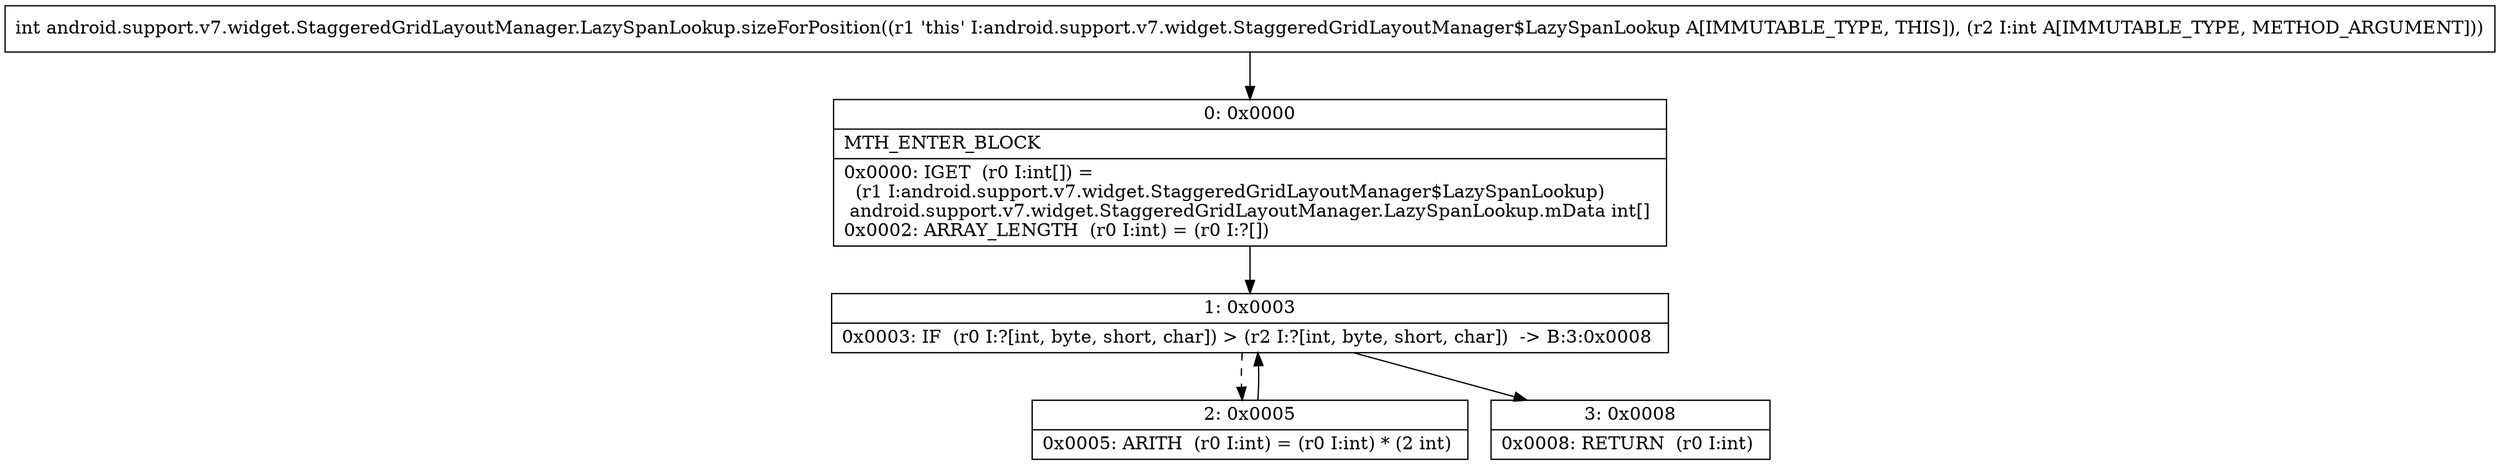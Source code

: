 digraph "CFG forandroid.support.v7.widget.StaggeredGridLayoutManager.LazySpanLookup.sizeForPosition(I)I" {
Node_0 [shape=record,label="{0\:\ 0x0000|MTH_ENTER_BLOCK\l|0x0000: IGET  (r0 I:int[]) = \l  (r1 I:android.support.v7.widget.StaggeredGridLayoutManager$LazySpanLookup)\l android.support.v7.widget.StaggeredGridLayoutManager.LazySpanLookup.mData int[] \l0x0002: ARRAY_LENGTH  (r0 I:int) = (r0 I:?[]) \l}"];
Node_1 [shape=record,label="{1\:\ 0x0003|0x0003: IF  (r0 I:?[int, byte, short, char]) \> (r2 I:?[int, byte, short, char])  \-\> B:3:0x0008 \l}"];
Node_2 [shape=record,label="{2\:\ 0x0005|0x0005: ARITH  (r0 I:int) = (r0 I:int) * (2 int) \l}"];
Node_3 [shape=record,label="{3\:\ 0x0008|0x0008: RETURN  (r0 I:int) \l}"];
MethodNode[shape=record,label="{int android.support.v7.widget.StaggeredGridLayoutManager.LazySpanLookup.sizeForPosition((r1 'this' I:android.support.v7.widget.StaggeredGridLayoutManager$LazySpanLookup A[IMMUTABLE_TYPE, THIS]), (r2 I:int A[IMMUTABLE_TYPE, METHOD_ARGUMENT])) }"];
MethodNode -> Node_0;
Node_0 -> Node_1;
Node_1 -> Node_2[style=dashed];
Node_1 -> Node_3;
Node_2 -> Node_1;
}

